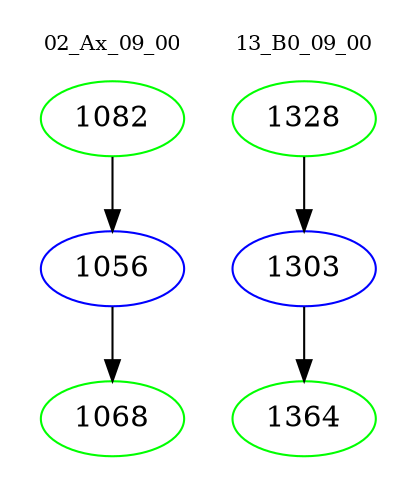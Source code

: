 digraph{
subgraph cluster_0 {
color = white
label = "02_Ax_09_00";
fontsize=10;
T0_1082 [label="1082", color="green"]
T0_1082 -> T0_1056 [color="black"]
T0_1056 [label="1056", color="blue"]
T0_1056 -> T0_1068 [color="black"]
T0_1068 [label="1068", color="green"]
}
subgraph cluster_1 {
color = white
label = "13_B0_09_00";
fontsize=10;
T1_1328 [label="1328", color="green"]
T1_1328 -> T1_1303 [color="black"]
T1_1303 [label="1303", color="blue"]
T1_1303 -> T1_1364 [color="black"]
T1_1364 [label="1364", color="green"]
}
}

